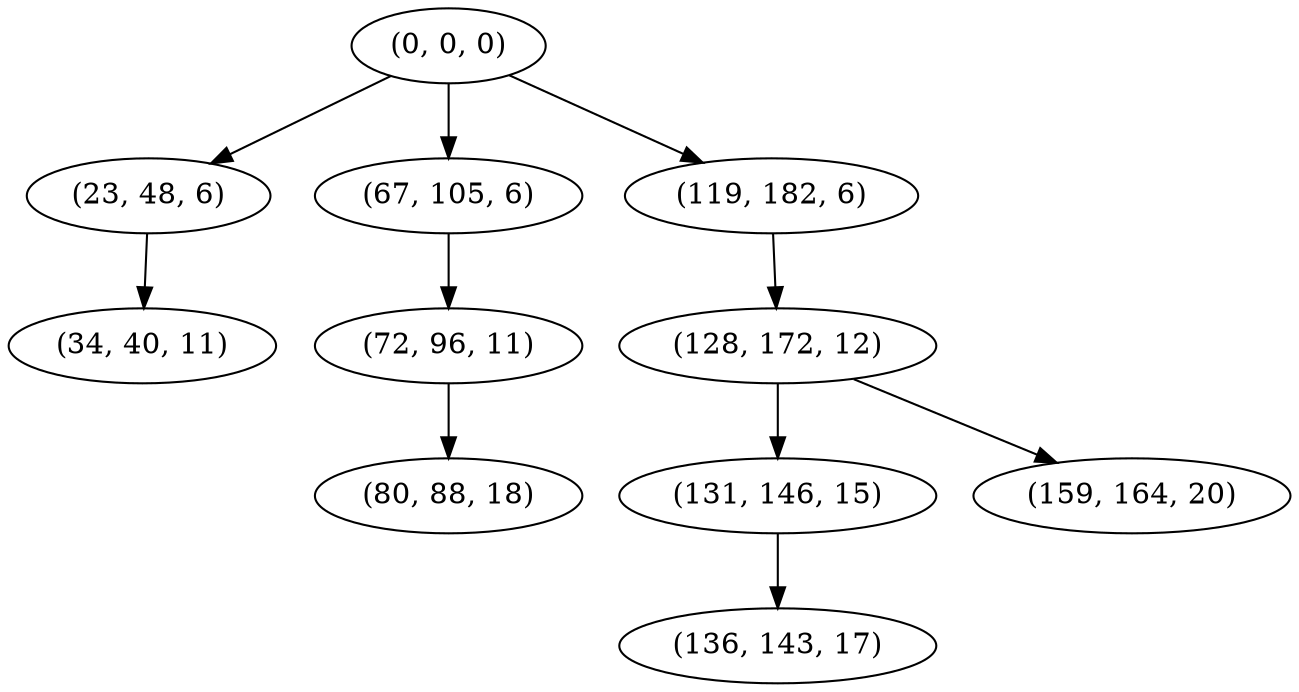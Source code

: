 digraph tree {
    "(0, 0, 0)";
    "(23, 48, 6)";
    "(34, 40, 11)";
    "(67, 105, 6)";
    "(72, 96, 11)";
    "(80, 88, 18)";
    "(119, 182, 6)";
    "(128, 172, 12)";
    "(131, 146, 15)";
    "(136, 143, 17)";
    "(159, 164, 20)";
    "(0, 0, 0)" -> "(23, 48, 6)";
    "(0, 0, 0)" -> "(67, 105, 6)";
    "(0, 0, 0)" -> "(119, 182, 6)";
    "(23, 48, 6)" -> "(34, 40, 11)";
    "(67, 105, 6)" -> "(72, 96, 11)";
    "(72, 96, 11)" -> "(80, 88, 18)";
    "(119, 182, 6)" -> "(128, 172, 12)";
    "(128, 172, 12)" -> "(131, 146, 15)";
    "(128, 172, 12)" -> "(159, 164, 20)";
    "(131, 146, 15)" -> "(136, 143, 17)";
}
